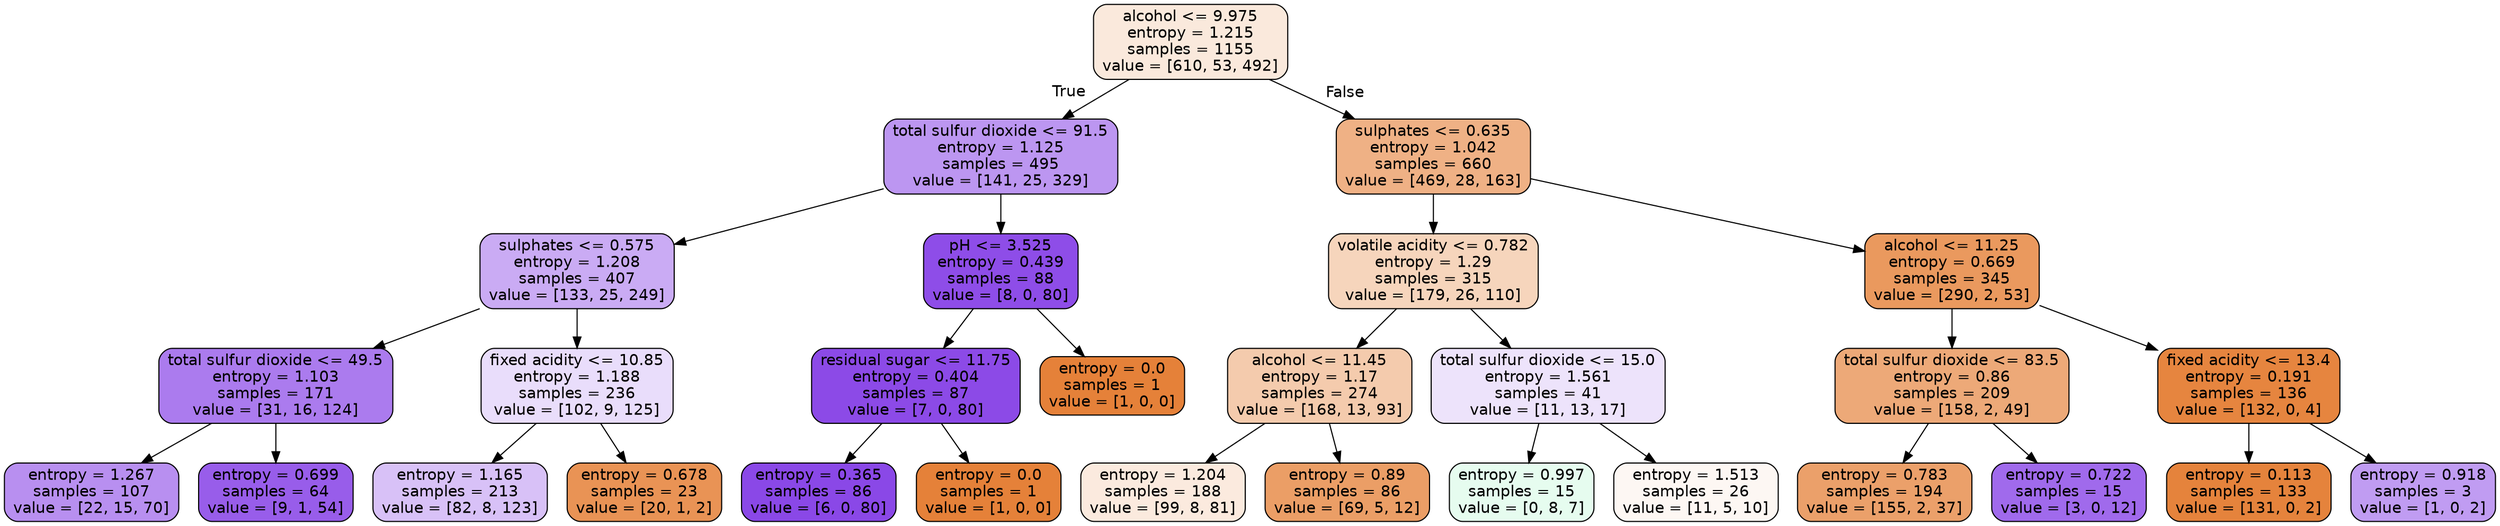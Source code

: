digraph Tree {
node [shape=box, style="filled, rounded", color="black", fontname=helvetica] ;
edge [fontname=helvetica] ;
0 [label="alcohol <= 9.975\nentropy = 1.215\nsamples = 1155\nvalue = [610, 53, 492]", fillcolor="#fae9dc"] ;
1 [label="total sulfur dioxide <= 91.5\nentropy = 1.125\nsamples = 495\nvalue = [141, 25, 329]", fillcolor="#bc96f1"] ;
0 -> 1 [labeldistance=2.5, labelangle=45, headlabel="True"] ;
2 [label="sulphates <= 0.575\nentropy = 1.208\nsamples = 407\nvalue = [133, 25, 249]", fillcolor="#caabf4"] ;
1 -> 2 ;
3 [label="total sulfur dioxide <= 49.5\nentropy = 1.103\nsamples = 171\nvalue = [31, 16, 124]", fillcolor="#ab7bee"] ;
2 -> 3 ;
4 [label="entropy = 1.267\nsamples = 107\nvalue = [22, 15, 70]", fillcolor="#b88ff0"] ;
3 -> 4 ;
5 [label="entropy = 0.699\nsamples = 64\nvalue = [9, 1, 54]", fillcolor="#985dea"] ;
3 -> 5 ;
6 [label="fixed acidity <= 10.85\nentropy = 1.188\nsamples = 236\nvalue = [102, 9, 125]", fillcolor="#e9ddfb"] ;
2 -> 6 ;
7 [label="entropy = 1.165\nsamples = 213\nvalue = [82, 8, 123]", fillcolor="#d8c1f7"] ;
6 -> 7 ;
8 [label="entropy = 0.678\nsamples = 23\nvalue = [20, 1, 2]", fillcolor="#e99355"] ;
6 -> 8 ;
9 [label="pH <= 3.525\nentropy = 0.439\nsamples = 88\nvalue = [8, 0, 80]", fillcolor="#8e4de8"] ;
1 -> 9 ;
10 [label="residual sugar <= 11.75\nentropy = 0.404\nsamples = 87\nvalue = [7, 0, 80]", fillcolor="#8c4ae7"] ;
9 -> 10 ;
11 [label="entropy = 0.365\nsamples = 86\nvalue = [6, 0, 80]", fillcolor="#8a48e7"] ;
10 -> 11 ;
12 [label="entropy = 0.0\nsamples = 1\nvalue = [1, 0, 0]", fillcolor="#e58139"] ;
10 -> 12 ;
13 [label="entropy = 0.0\nsamples = 1\nvalue = [1, 0, 0]", fillcolor="#e58139"] ;
9 -> 13 ;
14 [label="sulphates <= 0.635\nentropy = 1.042\nsamples = 660\nvalue = [469, 28, 163]", fillcolor="#efb185"] ;
0 -> 14 [labeldistance=2.5, labelangle=-45, headlabel="False"] ;
15 [label="volatile acidity <= 0.782\nentropy = 1.29\nsamples = 315\nvalue = [179, 26, 110]", fillcolor="#f6d5bc"] ;
14 -> 15 ;
16 [label="alcohol <= 11.45\nentropy = 1.17\nsamples = 274\nvalue = [168, 13, 93]", fillcolor="#f4cbad"] ;
15 -> 16 ;
17 [label="entropy = 1.204\nsamples = 188\nvalue = [99, 8, 81]", fillcolor="#fbeade"] ;
16 -> 17 ;
18 [label="entropy = 0.89\nsamples = 86\nvalue = [69, 5, 12]", fillcolor="#eb9e66"] ;
16 -> 18 ;
19 [label="total sulfur dioxide <= 15.0\nentropy = 1.561\nsamples = 41\nvalue = [11, 13, 17]", fillcolor="#ede3fb"] ;
15 -> 19 ;
20 [label="entropy = 0.997\nsamples = 15\nvalue = [0, 8, 7]", fillcolor="#e6fcef"] ;
19 -> 20 ;
21 [label="entropy = 1.513\nsamples = 26\nvalue = [11, 5, 10]", fillcolor="#fdf7f3"] ;
19 -> 21 ;
22 [label="alcohol <= 11.25\nentropy = 0.669\nsamples = 345\nvalue = [290, 2, 53]", fillcolor="#ea995e"] ;
14 -> 22 ;
23 [label="total sulfur dioxide <= 83.5\nentropy = 0.86\nsamples = 209\nvalue = [158, 2, 49]", fillcolor="#eda978"] ;
22 -> 23 ;
24 [label="entropy = 0.783\nsamples = 194\nvalue = [155, 2, 37]", fillcolor="#eba06a"] ;
23 -> 24 ;
25 [label="entropy = 0.722\nsamples = 15\nvalue = [3, 0, 12]", fillcolor="#a06aec"] ;
23 -> 25 ;
26 [label="fixed acidity <= 13.4\nentropy = 0.191\nsamples = 136\nvalue = [132, 0, 4]", fillcolor="#e6853f"] ;
22 -> 26 ;
27 [label="entropy = 0.113\nsamples = 133\nvalue = [131, 0, 2]", fillcolor="#e5833c"] ;
26 -> 27 ;
28 [label="entropy = 0.918\nsamples = 3\nvalue = [1, 0, 2]", fillcolor="#c09cf2"] ;
26 -> 28 ;
}